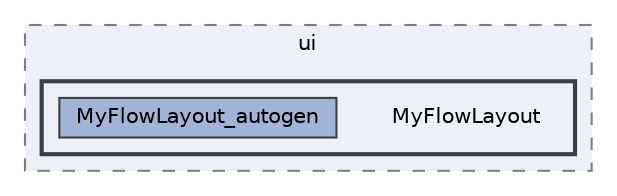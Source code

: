 digraph "MyFlowLayout"
{
 // LATEX_PDF_SIZE
  bgcolor="transparent";
  edge [fontname=Helvetica,fontsize=10,labelfontname=Helvetica,labelfontsize=10];
  node [fontname=Helvetica,fontsize=10,shape=box,height=0.2,width=0.4];
  compound=true
  subgraph clusterdir_3514edb95387b97f754a71ab42f43bfa {
    graph [ bgcolor="#edf0f7", pencolor="grey50", label="ui", fontname=Helvetica,fontsize=10 style="filled,dashed", URL="dir_3514edb95387b97f754a71ab42f43bfa.html",tooltip=""]
  subgraph clusterdir_7c33fd1d262029a0ff2675a6a65df26d {
    graph [ bgcolor="#edf0f7", pencolor="grey25", label="", fontname=Helvetica,fontsize=10 style="filled,bold", URL="dir_7c33fd1d262029a0ff2675a6a65df26d.html",tooltip=""]
    dir_7c33fd1d262029a0ff2675a6a65df26d [shape=plaintext, label="MyFlowLayout"];
  dir_d50f262499e09eefff0487784fa98700 [label="MyFlowLayout_autogen", fillcolor="#a2b4d6", color="grey25", style="filled", URL="dir_d50f262499e09eefff0487784fa98700.html",tooltip=""];
  }
  }
}
